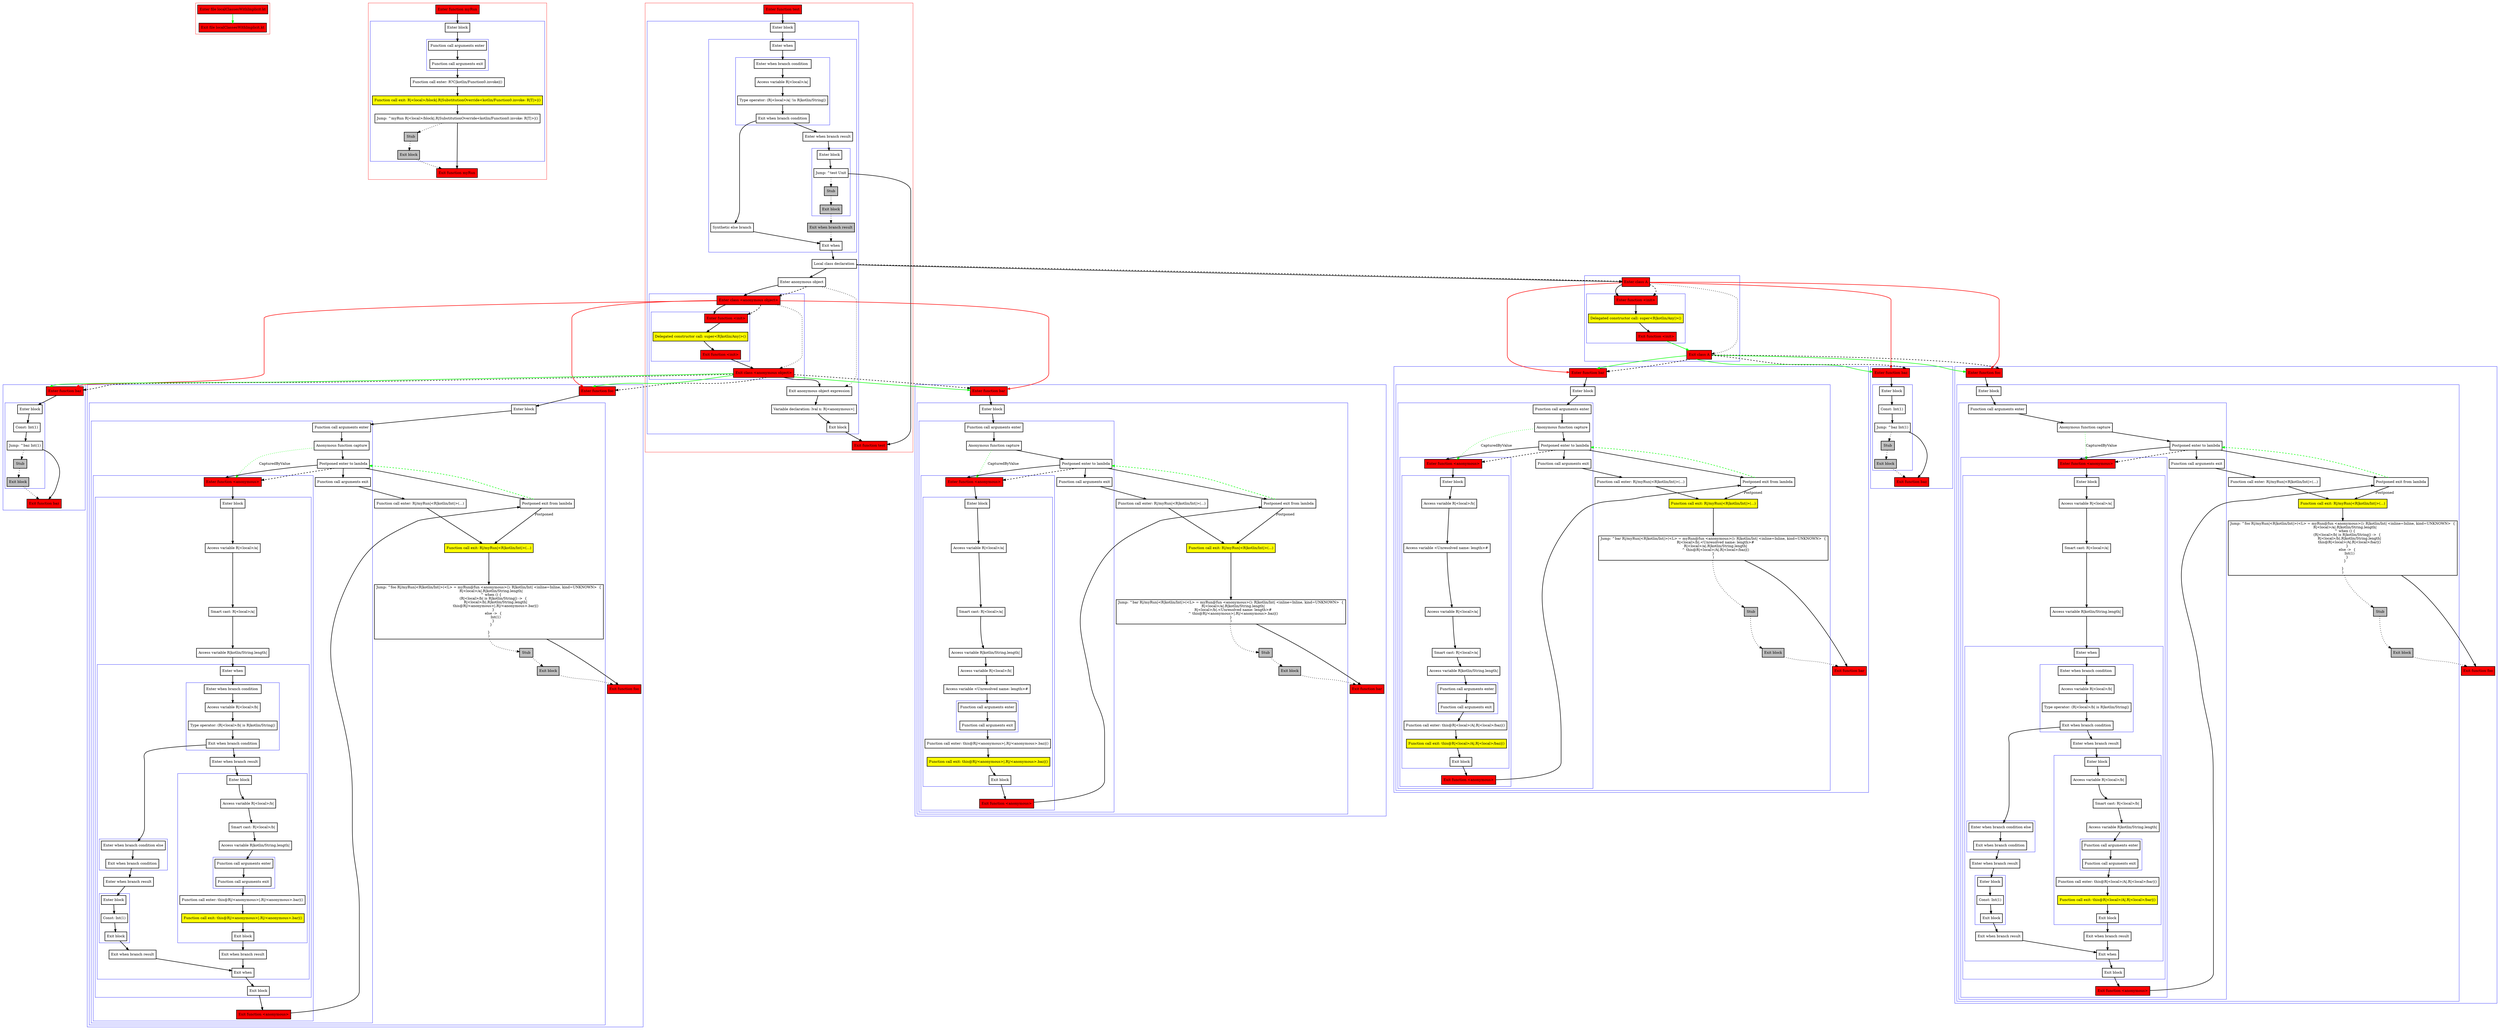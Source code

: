digraph localClassesWithImplicit_kt {
    graph [nodesep=3]
    node [shape=box penwidth=2]
    edge [penwidth=2]

    subgraph cluster_0 {
        color=red
        0 [label="Enter file localClassesWithImplicit.kt" style="filled" fillcolor=red];
        1 [label="Exit file localClassesWithImplicit.kt" style="filled" fillcolor=red];
    }
    0 -> {1} [color=green];

    subgraph cluster_1 {
        color=red
        2 [label="Enter function myRun" style="filled" fillcolor=red];
        subgraph cluster_2 {
            color=blue
            3 [label="Enter block"];
            subgraph cluster_3 {
                color=blue
                4 [label="Function call arguments enter"];
                5 [label="Function call arguments exit"];
            }
            6 [label="Function call enter: R?C|kotlin/Function0.invoke|()"];
            7 [label="Function call exit: R|<local>/block|.R|SubstitutionOverride<kotlin/Function0.invoke: R|T|>|()" style="filled" fillcolor=yellow];
            8 [label="Jump: ^myRun R|<local>/block|.R|SubstitutionOverride<kotlin/Function0.invoke: R|T|>|()"];
            9 [label="Stub" style="filled" fillcolor=gray];
            10 [label="Exit block" style="filled" fillcolor=gray];
        }
        11 [label="Exit function myRun" style="filled" fillcolor=red];
    }
    2 -> {3};
    3 -> {4};
    4 -> {5};
    5 -> {6};
    6 -> {7};
    7 -> {8};
    8 -> {11};
    8 -> {9} [style=dotted];
    9 -> {10} [style=dotted];
    10 -> {11} [style=dotted];

    subgraph cluster_4 {
        color=red
        12 [label="Enter function test" style="filled" fillcolor=red];
        subgraph cluster_5 {
            color=blue
            13 [label="Enter block"];
            subgraph cluster_6 {
                color=blue
                14 [label="Enter when"];
                subgraph cluster_7 {
                    color=blue
                    15 [label="Enter when branch condition "];
                    16 [label="Access variable R|<local>/a|"];
                    17 [label="Type operator: (R|<local>/a| !is R|kotlin/String|)"];
                    18 [label="Exit when branch condition"];
                }
                19 [label="Synthetic else branch"];
                20 [label="Enter when branch result"];
                subgraph cluster_8 {
                    color=blue
                    21 [label="Enter block"];
                    22 [label="Jump: ^test Unit"];
                    23 [label="Stub" style="filled" fillcolor=gray];
                    24 [label="Exit block" style="filled" fillcolor=gray];
                }
                25 [label="Exit when branch result" style="filled" fillcolor=gray];
                26 [label="Exit when"];
            }
            27 [label="Local class declaration"];
            28 [label="Enter anonymous object"];
            subgraph cluster_9 {
                color=blue
                29 [label="Enter class <anonymous object>" style="filled" fillcolor=red];
                subgraph cluster_10 {
                    color=blue
                    30 [label="Enter function <init>" style="filled" fillcolor=red];
                    31 [label="Delegated constructor call: super<R|kotlin/Any|>()" style="filled" fillcolor=yellow];
                    32 [label="Exit function <init>" style="filled" fillcolor=red];
                }
                33 [label="Exit class <anonymous object>" style="filled" fillcolor=red];
            }
            34 [label="Exit anonymous object expression"];
            35 [label="Variable declaration: lval x: R|<anonymous>|"];
            36 [label="Exit block"];
        }
        37 [label="Exit function test" style="filled" fillcolor=red];
    }
    subgraph cluster_11 {
        color=blue
        38 [label="Enter function baz" style="filled" fillcolor=red];
        subgraph cluster_12 {
            color=blue
            39 [label="Enter block"];
            40 [label="Const: Int(1)"];
            41 [label="Jump: ^baz Int(1)"];
            42 [label="Stub" style="filled" fillcolor=gray];
            43 [label="Exit block" style="filled" fillcolor=gray];
        }
        44 [label="Exit function baz" style="filled" fillcolor=red];
    }
    subgraph cluster_13 {
        color=blue
        45 [label="Enter function bar" style="filled" fillcolor=red];
        subgraph cluster_14 {
            color=blue
            46 [label="Enter block"];
            subgraph cluster_15 {
                color=blue
                47 [label="Function call arguments enter"];
                48 [label="Anonymous function capture"];
                49 [label="Postponed enter to lambda"];
                subgraph cluster_16 {
                    color=blue
                    50 [label="Enter function <anonymous>" style="filled" fillcolor=red];
                    subgraph cluster_17 {
                        color=blue
                        51 [label="Enter block"];
                        52 [label="Access variable R|<local>/a|"];
                        53 [label="Smart cast: R|<local>/a|"];
                        54 [label="Access variable R|kotlin/String.length|"];
                        55 [label="Access variable R|<local>/b|"];
                        56 [label="Access variable <Unresolved name: length>#"];
                        subgraph cluster_18 {
                            color=blue
                            57 [label="Function call arguments enter"];
                            58 [label="Function call arguments exit"];
                        }
                        59 [label="Function call enter: this@R|/<anonymous>|.R|/<anonymous>.baz|()"];
                        60 [label="Function call exit: this@R|/<anonymous>|.R|/<anonymous>.baz|()" style="filled" fillcolor=yellow];
                        61 [label="Exit block"];
                    }
                    62 [label="Exit function <anonymous>" style="filled" fillcolor=red];
                }
                63 [label="Function call arguments exit"];
            }
            64 [label="Function call enter: R|/myRun|<R|kotlin/Int|>(...)"];
            65 [label="Postponed exit from lambda"];
            66 [label="Function call exit: R|/myRun|<R|kotlin/Int|>(...)" style="filled" fillcolor=yellow];
            67 [label="Jump: ^bar R|/myRun|<R|kotlin/Int|>(<L> = myRun@fun <anonymous>(): R|kotlin/Int| <inline=Inline, kind=UNKNOWN>  {
    R|<local>/a|.R|kotlin/String.length|
    R|<local>/b|.<Unresolved name: length>#
    ^ this@R|/<anonymous>|.R|/<anonymous>.baz|()
}
)"];
            68 [label="Stub" style="filled" fillcolor=gray];
            69 [label="Exit block" style="filled" fillcolor=gray];
        }
        70 [label="Exit function bar" style="filled" fillcolor=red];
    }
    subgraph cluster_19 {
        color=blue
        71 [label="Enter function foo" style="filled" fillcolor=red];
        subgraph cluster_20 {
            color=blue
            72 [label="Enter block"];
            subgraph cluster_21 {
                color=blue
                73 [label="Function call arguments enter"];
                74 [label="Anonymous function capture"];
                75 [label="Postponed enter to lambda"];
                subgraph cluster_22 {
                    color=blue
                    76 [label="Enter function <anonymous>" style="filled" fillcolor=red];
                    subgraph cluster_23 {
                        color=blue
                        77 [label="Enter block"];
                        78 [label="Access variable R|<local>/a|"];
                        79 [label="Smart cast: R|<local>/a|"];
                        80 [label="Access variable R|kotlin/String.length|"];
                        subgraph cluster_24 {
                            color=blue
                            81 [label="Enter when"];
                            subgraph cluster_25 {
                                color=blue
                                82 [label="Enter when branch condition "];
                                83 [label="Access variable R|<local>/b|"];
                                84 [label="Type operator: (R|<local>/b| is R|kotlin/String|)"];
                                85 [label="Exit when branch condition"];
                            }
                            subgraph cluster_26 {
                                color=blue
                                86 [label="Enter when branch condition else"];
                                87 [label="Exit when branch condition"];
                            }
                            88 [label="Enter when branch result"];
                            subgraph cluster_27 {
                                color=blue
                                89 [label="Enter block"];
                                90 [label="Const: Int(1)"];
                                91 [label="Exit block"];
                            }
                            92 [label="Exit when branch result"];
                            93 [label="Enter when branch result"];
                            subgraph cluster_28 {
                                color=blue
                                94 [label="Enter block"];
                                95 [label="Access variable R|<local>/b|"];
                                96 [label="Smart cast: R|<local>/b|"];
                                97 [label="Access variable R|kotlin/String.length|"];
                                subgraph cluster_29 {
                                    color=blue
                                    98 [label="Function call arguments enter"];
                                    99 [label="Function call arguments exit"];
                                }
                                100 [label="Function call enter: this@R|/<anonymous>|.R|/<anonymous>.bar|()"];
                                101 [label="Function call exit: this@R|/<anonymous>|.R|/<anonymous>.bar|()" style="filled" fillcolor=yellow];
                                102 [label="Exit block"];
                            }
                            103 [label="Exit when branch result"];
                            104 [label="Exit when"];
                        }
                        105 [label="Exit block"];
                    }
                    106 [label="Exit function <anonymous>" style="filled" fillcolor=red];
                }
                107 [label="Function call arguments exit"];
            }
            108 [label="Function call enter: R|/myRun|<R|kotlin/Int|>(...)"];
            109 [label="Postponed exit from lambda"];
            110 [label="Function call exit: R|/myRun|<R|kotlin/Int|>(...)" style="filled" fillcolor=yellow];
            111 [label="Jump: ^foo R|/myRun|<R|kotlin/Int|>(<L> = myRun@fun <anonymous>(): R|kotlin/Int| <inline=Inline, kind=UNKNOWN>  {
    R|<local>/a|.R|kotlin/String.length|
    ^ when () {
        (R|<local>/b| is R|kotlin/String|) ->  {
            R|<local>/b|.R|kotlin/String.length|
            this@R|/<anonymous>|.R|/<anonymous>.bar|()
        }
        else ->  {
            Int(1)
        }
    }

}
)"];
            112 [label="Stub" style="filled" fillcolor=gray];
            113 [label="Exit block" style="filled" fillcolor=gray];
        }
        114 [label="Exit function foo" style="filled" fillcolor=red];
    }
    subgraph cluster_30 {
        color=blue
        115 [label="Enter class A" style="filled" fillcolor=red];
        subgraph cluster_31 {
            color=blue
            116 [label="Enter function <init>" style="filled" fillcolor=red];
            117 [label="Delegated constructor call: super<R|kotlin/Any|>()" style="filled" fillcolor=yellow];
            118 [label="Exit function <init>" style="filled" fillcolor=red];
        }
        119 [label="Exit class A" style="filled" fillcolor=red];
    }
    subgraph cluster_32 {
        color=blue
        120 [label="Enter function baz" style="filled" fillcolor=red];
        subgraph cluster_33 {
            color=blue
            121 [label="Enter block"];
            122 [label="Const: Int(1)"];
            123 [label="Jump: ^baz Int(1)"];
            124 [label="Stub" style="filled" fillcolor=gray];
            125 [label="Exit block" style="filled" fillcolor=gray];
        }
        126 [label="Exit function baz" style="filled" fillcolor=red];
    }
    subgraph cluster_34 {
        color=blue
        127 [label="Enter function bar" style="filled" fillcolor=red];
        subgraph cluster_35 {
            color=blue
            128 [label="Enter block"];
            subgraph cluster_36 {
                color=blue
                129 [label="Function call arguments enter"];
                130 [label="Anonymous function capture"];
                131 [label="Postponed enter to lambda"];
                subgraph cluster_37 {
                    color=blue
                    132 [label="Enter function <anonymous>" style="filled" fillcolor=red];
                    subgraph cluster_38 {
                        color=blue
                        133 [label="Enter block"];
                        134 [label="Access variable R|<local>/b|"];
                        135 [label="Access variable <Unresolved name: length>#"];
                        136 [label="Access variable R|<local>/a|"];
                        137 [label="Smart cast: R|<local>/a|"];
                        138 [label="Access variable R|kotlin/String.length|"];
                        subgraph cluster_39 {
                            color=blue
                            139 [label="Function call arguments enter"];
                            140 [label="Function call arguments exit"];
                        }
                        141 [label="Function call enter: this@R|<local>/A|.R|<local>/baz|()"];
                        142 [label="Function call exit: this@R|<local>/A|.R|<local>/baz|()" style="filled" fillcolor=yellow];
                        143 [label="Exit block"];
                    }
                    144 [label="Exit function <anonymous>" style="filled" fillcolor=red];
                }
                145 [label="Function call arguments exit"];
            }
            146 [label="Function call enter: R|/myRun|<R|kotlin/Int|>(...)"];
            147 [label="Postponed exit from lambda"];
            148 [label="Function call exit: R|/myRun|<R|kotlin/Int|>(...)" style="filled" fillcolor=yellow];
            149 [label="Jump: ^bar R|/myRun|<R|kotlin/Int|>(<L> = myRun@fun <anonymous>(): R|kotlin/Int| <inline=Inline, kind=UNKNOWN>  {
    R|<local>/b|.<Unresolved name: length>#
    R|<local>/a|.R|kotlin/String.length|
    ^ this@R|<local>/A|.R|<local>/baz|()
}
)"];
            150 [label="Stub" style="filled" fillcolor=gray];
            151 [label="Exit block" style="filled" fillcolor=gray];
        }
        152 [label="Exit function bar" style="filled" fillcolor=red];
    }
    subgraph cluster_40 {
        color=blue
        153 [label="Enter function foo" style="filled" fillcolor=red];
        subgraph cluster_41 {
            color=blue
            154 [label="Enter block"];
            subgraph cluster_42 {
                color=blue
                155 [label="Function call arguments enter"];
                156 [label="Anonymous function capture"];
                157 [label="Postponed enter to lambda"];
                subgraph cluster_43 {
                    color=blue
                    158 [label="Enter function <anonymous>" style="filled" fillcolor=red];
                    subgraph cluster_44 {
                        color=blue
                        159 [label="Enter block"];
                        160 [label="Access variable R|<local>/a|"];
                        161 [label="Smart cast: R|<local>/a|"];
                        162 [label="Access variable R|kotlin/String.length|"];
                        subgraph cluster_45 {
                            color=blue
                            163 [label="Enter when"];
                            subgraph cluster_46 {
                                color=blue
                                164 [label="Enter when branch condition "];
                                165 [label="Access variable R|<local>/b|"];
                                166 [label="Type operator: (R|<local>/b| is R|kotlin/String|)"];
                                167 [label="Exit when branch condition"];
                            }
                            subgraph cluster_47 {
                                color=blue
                                168 [label="Enter when branch condition else"];
                                169 [label="Exit when branch condition"];
                            }
                            170 [label="Enter when branch result"];
                            subgraph cluster_48 {
                                color=blue
                                171 [label="Enter block"];
                                172 [label="Const: Int(1)"];
                                173 [label="Exit block"];
                            }
                            174 [label="Exit when branch result"];
                            175 [label="Enter when branch result"];
                            subgraph cluster_49 {
                                color=blue
                                176 [label="Enter block"];
                                177 [label="Access variable R|<local>/b|"];
                                178 [label="Smart cast: R|<local>/b|"];
                                179 [label="Access variable R|kotlin/String.length|"];
                                subgraph cluster_50 {
                                    color=blue
                                    180 [label="Function call arguments enter"];
                                    181 [label="Function call arguments exit"];
                                }
                                182 [label="Function call enter: this@R|<local>/A|.R|<local>/bar|()"];
                                183 [label="Function call exit: this@R|<local>/A|.R|<local>/bar|()" style="filled" fillcolor=yellow];
                                184 [label="Exit block"];
                            }
                            185 [label="Exit when branch result"];
                            186 [label="Exit when"];
                        }
                        187 [label="Exit block"];
                    }
                    188 [label="Exit function <anonymous>" style="filled" fillcolor=red];
                }
                189 [label="Function call arguments exit"];
            }
            190 [label="Function call enter: R|/myRun|<R|kotlin/Int|>(...)"];
            191 [label="Postponed exit from lambda"];
            192 [label="Function call exit: R|/myRun|<R|kotlin/Int|>(...)" style="filled" fillcolor=yellow];
            193 [label="Jump: ^foo R|/myRun|<R|kotlin/Int|>(<L> = myRun@fun <anonymous>(): R|kotlin/Int| <inline=Inline, kind=UNKNOWN>  {
    R|<local>/a|.R|kotlin/String.length|
    ^ when () {
        (R|<local>/b| is R|kotlin/String|) ->  {
            R|<local>/b|.R|kotlin/String.length|
            this@R|<local>/A|.R|<local>/bar|()
        }
        else ->  {
            Int(1)
        }
    }

}
)"];
            194 [label="Stub" style="filled" fillcolor=gray];
            195 [label="Exit block" style="filled" fillcolor=gray];
        }
        196 [label="Exit function foo" style="filled" fillcolor=red];
    }
    12 -> {13};
    13 -> {14};
    14 -> {15};
    15 -> {16};
    16 -> {17};
    17 -> {18};
    18 -> {19 20};
    19 -> {26};
    20 -> {21};
    21 -> {22};
    22 -> {37};
    22 -> {23} [style=dotted];
    23 -> {24} [style=dotted];
    24 -> {25} [style=dotted];
    25 -> {26} [style=dotted];
    26 -> {27};
    27 -> {28 115};
    27 -> {115} [style=dashed];
    28 -> {29};
    28 -> {34} [style=dotted];
    28 -> {29} [style=dashed];
    29 -> {30};
    29 -> {38 45 71} [color=red];
    29 -> {33} [style=dotted];
    29 -> {30} [style=dashed];
    30 -> {31};
    31 -> {32};
    32 -> {33};
    33 -> {34};
    33 -> {38 45 71} [color=green];
    33 -> {38 45 71} [style=dashed];
    34 -> {35};
    35 -> {36};
    36 -> {37};
    38 -> {39};
    39 -> {40};
    40 -> {41};
    41 -> {44};
    41 -> {42} [style=dotted];
    42 -> {43} [style=dotted];
    43 -> {44} [style=dotted];
    45 -> {46};
    46 -> {47};
    47 -> {48};
    48 -> {49};
    48 -> {50} [color=green style=dotted label="CapturedByValue"];
    49 -> {50 63 65};
    49 -> {50} [style=dashed];
    50 -> {51};
    51 -> {52};
    52 -> {53};
    53 -> {54};
    54 -> {55};
    55 -> {56};
    56 -> {57};
    57 -> {58};
    58 -> {59};
    59 -> {60};
    60 -> {61};
    61 -> {62};
    62 -> {65};
    63 -> {64};
    64 -> {66};
    65 -> {49} [color=green style=dashed];
    65 -> {66} [label="Postponed"];
    66 -> {67};
    67 -> {70};
    67 -> {68} [style=dotted];
    68 -> {69} [style=dotted];
    69 -> {70} [style=dotted];
    71 -> {72};
    72 -> {73};
    73 -> {74};
    74 -> {75};
    74 -> {76} [color=green style=dotted label="CapturedByValue"];
    75 -> {76 107 109};
    75 -> {76} [style=dashed];
    76 -> {77};
    77 -> {78};
    78 -> {79};
    79 -> {80};
    80 -> {81};
    81 -> {82};
    82 -> {83};
    83 -> {84};
    84 -> {85};
    85 -> {86 93};
    86 -> {87};
    87 -> {88};
    88 -> {89};
    89 -> {90};
    90 -> {91};
    91 -> {92};
    92 -> {104};
    93 -> {94};
    94 -> {95};
    95 -> {96};
    96 -> {97};
    97 -> {98};
    98 -> {99};
    99 -> {100};
    100 -> {101};
    101 -> {102};
    102 -> {103};
    103 -> {104};
    104 -> {105};
    105 -> {106};
    106 -> {109};
    107 -> {108};
    108 -> {110};
    109 -> {75} [color=green style=dashed];
    109 -> {110} [label="Postponed"];
    110 -> {111};
    111 -> {114};
    111 -> {112} [style=dotted];
    112 -> {113} [style=dotted];
    113 -> {114} [style=dotted];
    115 -> {116};
    115 -> {120 127 153} [color=red];
    115 -> {119} [style=dotted];
    115 -> {116} [style=dashed];
    116 -> {117};
    117 -> {118};
    118 -> {119} [color=green];
    119 -> {120 127 153} [color=green];
    119 -> {120 127 153} [style=dashed];
    120 -> {121};
    121 -> {122};
    122 -> {123};
    123 -> {126};
    123 -> {124} [style=dotted];
    124 -> {125} [style=dotted];
    125 -> {126} [style=dotted];
    127 -> {128};
    128 -> {129};
    129 -> {130};
    130 -> {131};
    130 -> {132} [color=green style=dotted label="CapturedByValue"];
    131 -> {132 145 147};
    131 -> {132} [style=dashed];
    132 -> {133};
    133 -> {134};
    134 -> {135};
    135 -> {136};
    136 -> {137};
    137 -> {138};
    138 -> {139};
    139 -> {140};
    140 -> {141};
    141 -> {142};
    142 -> {143};
    143 -> {144};
    144 -> {147};
    145 -> {146};
    146 -> {148};
    147 -> {131} [color=green style=dashed];
    147 -> {148} [label="Postponed"];
    148 -> {149};
    149 -> {152};
    149 -> {150} [style=dotted];
    150 -> {151} [style=dotted];
    151 -> {152} [style=dotted];
    153 -> {154};
    154 -> {155};
    155 -> {156};
    156 -> {157};
    156 -> {158} [color=green style=dotted label="CapturedByValue"];
    157 -> {158 189 191};
    157 -> {158} [style=dashed];
    158 -> {159};
    159 -> {160};
    160 -> {161};
    161 -> {162};
    162 -> {163};
    163 -> {164};
    164 -> {165};
    165 -> {166};
    166 -> {167};
    167 -> {168 175};
    168 -> {169};
    169 -> {170};
    170 -> {171};
    171 -> {172};
    172 -> {173};
    173 -> {174};
    174 -> {186};
    175 -> {176};
    176 -> {177};
    177 -> {178};
    178 -> {179};
    179 -> {180};
    180 -> {181};
    181 -> {182};
    182 -> {183};
    183 -> {184};
    184 -> {185};
    185 -> {186};
    186 -> {187};
    187 -> {188};
    188 -> {191};
    189 -> {190};
    190 -> {192};
    191 -> {157} [color=green style=dashed];
    191 -> {192} [label="Postponed"];
    192 -> {193};
    193 -> {196};
    193 -> {194} [style=dotted];
    194 -> {195} [style=dotted];
    195 -> {196} [style=dotted];

}
